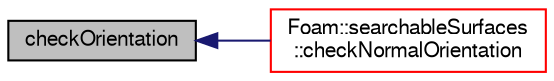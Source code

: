 digraph "checkOrientation"
{
  bgcolor="transparent";
  edge [fontname="FreeSans",fontsize="10",labelfontname="FreeSans",labelfontsize="10"];
  node [fontname="FreeSans",fontsize="10",shape=record];
  rankdir="LR";
  Node17 [label="checkOrientation",height=0.2,width=0.4,color="black", fillcolor="grey75", style="filled", fontcolor="black"];
  Node17 -> Node18 [dir="back",color="midnightblue",fontsize="10",style="solid",fontname="FreeSans"];
  Node18 [label="Foam::searchableSurfaces\l::checkNormalOrientation",height=0.2,width=0.4,color="red",URL="$a25246.html#ad545a109b5bca3ae7ac6f4b8c5ec4bb5",tooltip="Are all (triangulated) surfaces consistent normal orientation. "];
}
